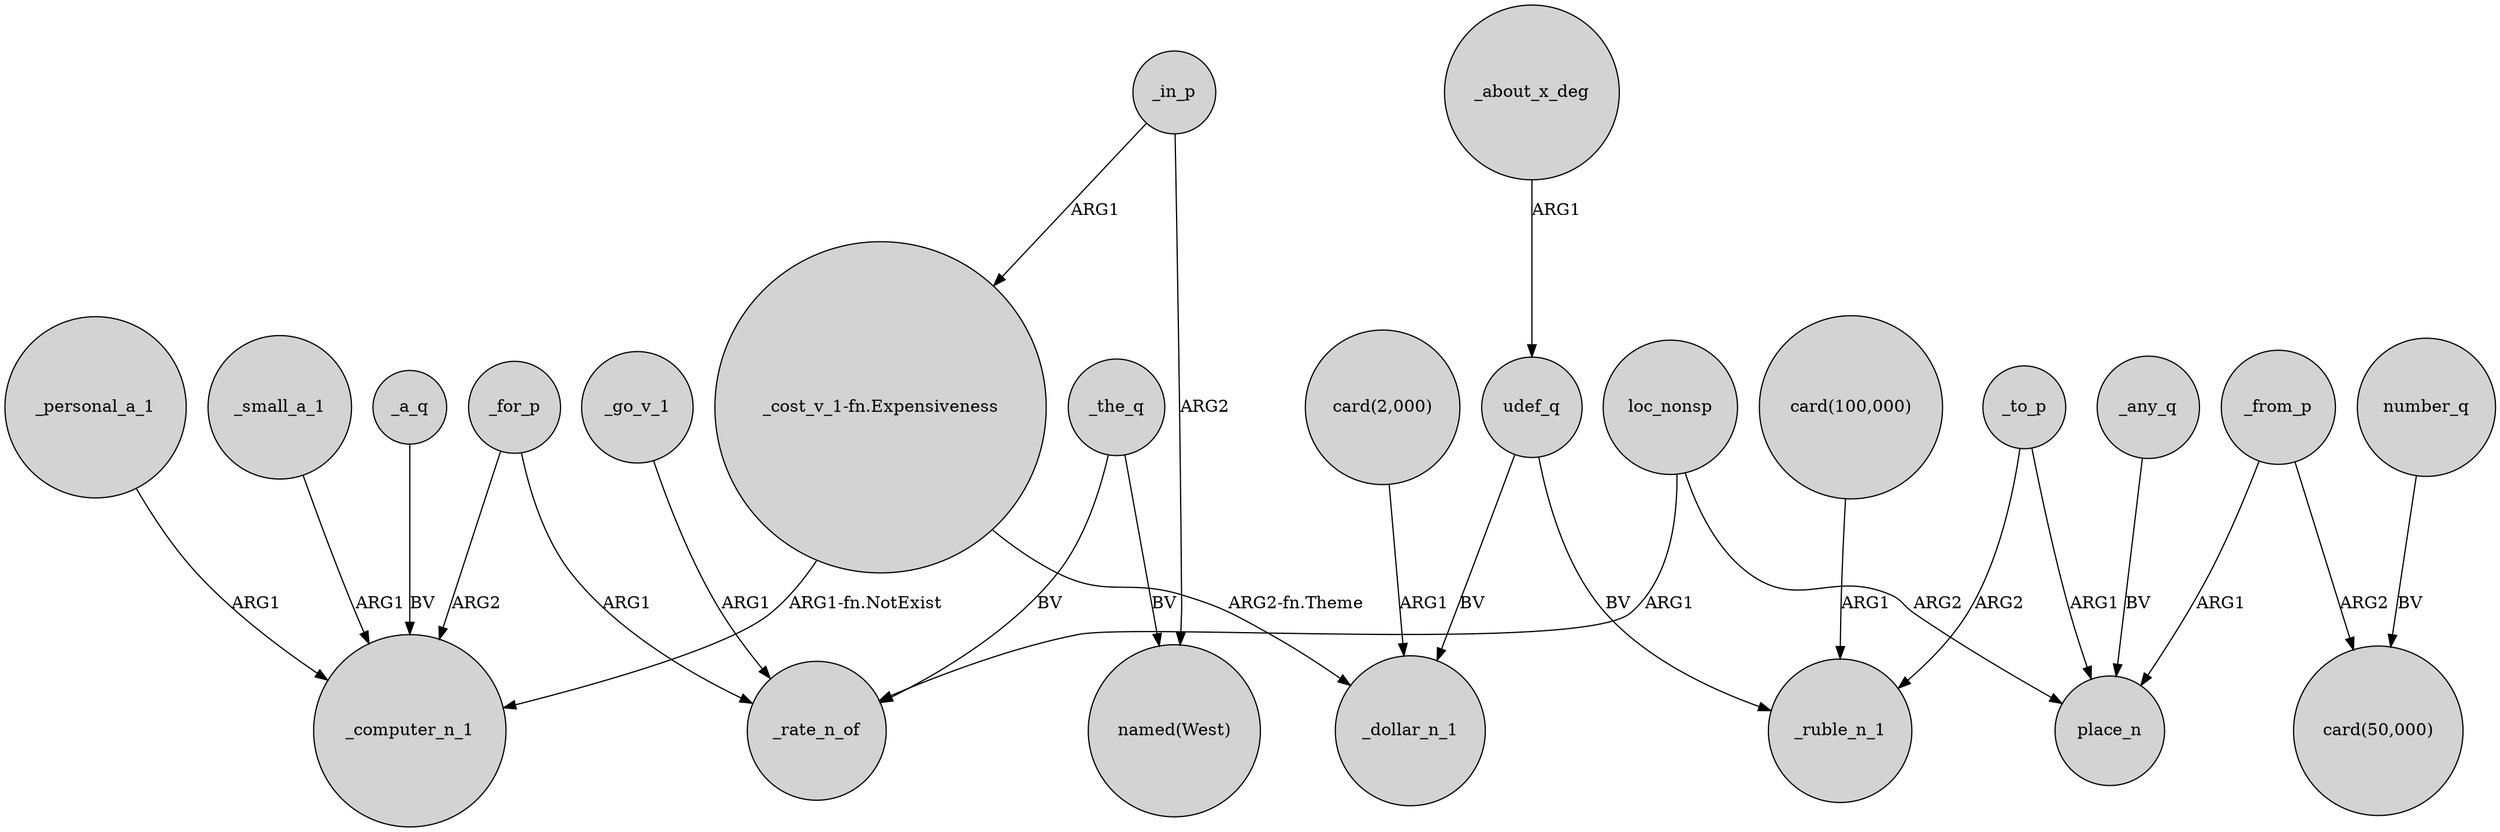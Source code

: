 digraph {
	node [shape=circle style=filled]
	_a_q -> _computer_n_1 [label=BV]
	"card(100,000)" -> _ruble_n_1 [label=ARG1]
	_for_p -> _rate_n_of [label=ARG1]
	_to_p -> _ruble_n_1 [label=ARG2]
	udef_q -> _ruble_n_1 [label=BV]
	"_cost_v_1-fn.Expensiveness" -> _computer_n_1 [label="ARG1-fn.NotExist"]
	_about_x_deg -> udef_q [label=ARG1]
	_the_q -> _rate_n_of [label=BV]
	loc_nonsp -> _rate_n_of [label=ARG1]
	_from_p -> place_n [label=ARG1]
	"_cost_v_1-fn.Expensiveness" -> _dollar_n_1 [label="ARG2-fn.Theme"]
	number_q -> "card(50,000)" [label=BV]
	_in_p -> "_cost_v_1-fn.Expensiveness" [label=ARG1]
	_personal_a_1 -> _computer_n_1 [label=ARG1]
	_in_p -> "named(West)" [label=ARG2]
	_to_p -> place_n [label=ARG1]
	loc_nonsp -> place_n [label=ARG2]
	_from_p -> "card(50,000)" [label=ARG2]
	_the_q -> "named(West)" [label=BV]
	_small_a_1 -> _computer_n_1 [label=ARG1]
	"card(2,000)" -> _dollar_n_1 [label=ARG1]
	_any_q -> place_n [label=BV]
	udef_q -> _dollar_n_1 [label=BV]
	_go_v_1 -> _rate_n_of [label=ARG1]
	_for_p -> _computer_n_1 [label=ARG2]
}
